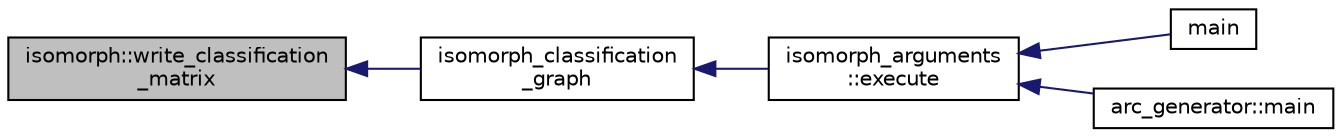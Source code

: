digraph "isomorph::write_classification_matrix"
{
  edge [fontname="Helvetica",fontsize="10",labelfontname="Helvetica",labelfontsize="10"];
  node [fontname="Helvetica",fontsize="10",shape=record];
  rankdir="LR";
  Node15448 [label="isomorph::write_classification\l_matrix",height=0.2,width=0.4,color="black", fillcolor="grey75", style="filled", fontcolor="black"];
  Node15448 -> Node15449 [dir="back",color="midnightblue",fontsize="10",style="solid",fontname="Helvetica"];
  Node15449 [label="isomorph_classification\l_graph",height=0.2,width=0.4,color="black", fillcolor="white", style="filled",URL="$d4/d7e/isomorph__global_8_c.html#a027e803e6cab7af4c400a71663bf4715"];
  Node15449 -> Node15450 [dir="back",color="midnightblue",fontsize="10",style="solid",fontname="Helvetica"];
  Node15450 [label="isomorph_arguments\l::execute",height=0.2,width=0.4,color="black", fillcolor="white", style="filled",URL="$d5/de4/classisomorph__arguments.html#aa85e472d14906abdd5672dc66027583e"];
  Node15450 -> Node15451 [dir="back",color="midnightblue",fontsize="10",style="solid",fontname="Helvetica"];
  Node15451 [label="main",height=0.2,width=0.4,color="black", fillcolor="white", style="filled",URL="$d1/d5e/blt__main_8_c.html#a217dbf8b442f20279ea00b898af96f52"];
  Node15450 -> Node15452 [dir="back",color="midnightblue",fontsize="10",style="solid",fontname="Helvetica"];
  Node15452 [label="arc_generator::main",height=0.2,width=0.4,color="black", fillcolor="white", style="filled",URL="$d4/d21/classarc__generator.html#ad80140b51b165dad1fe6ab232be7829a"];
}
